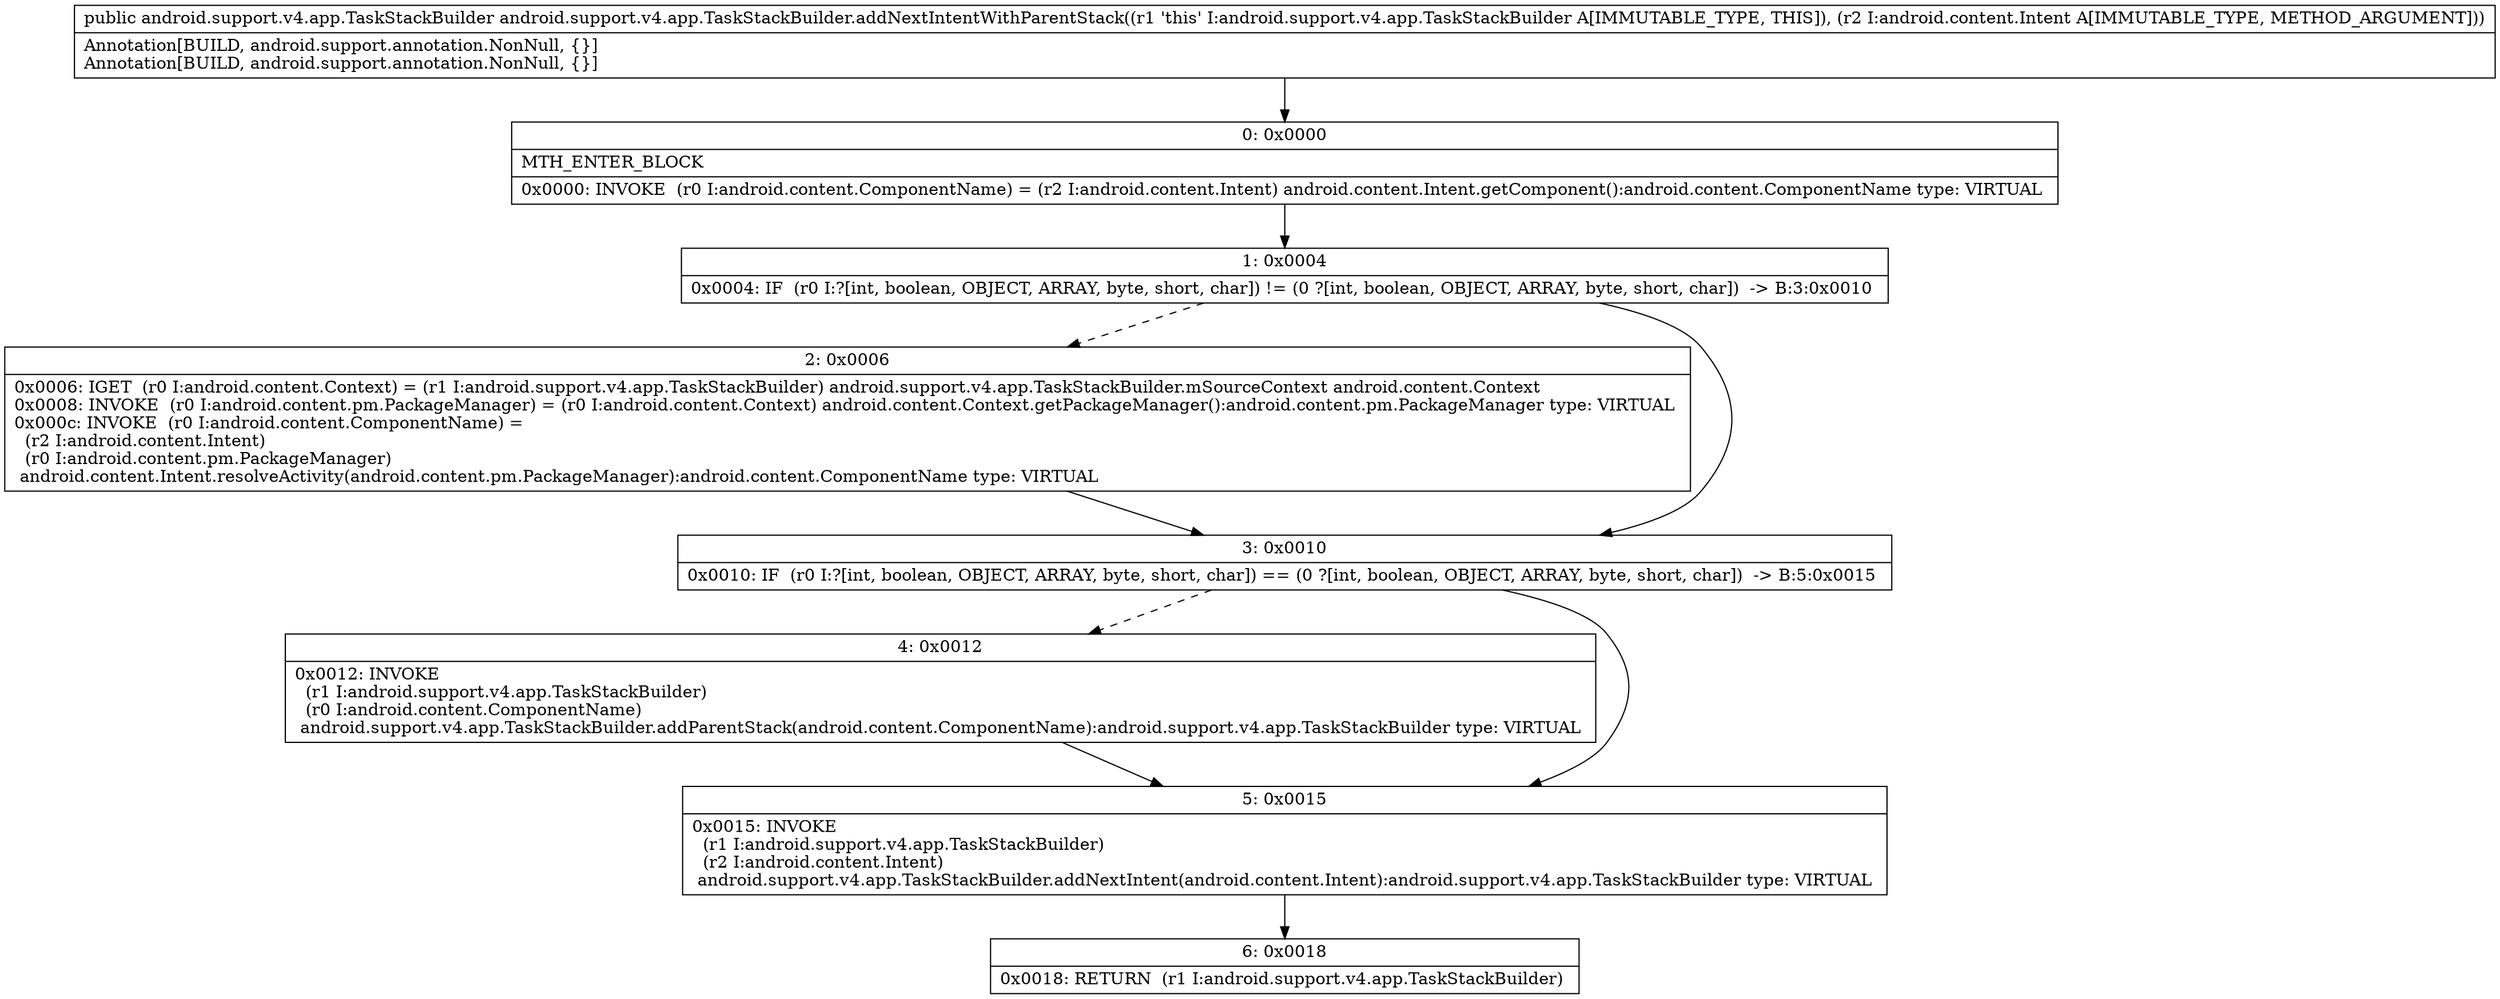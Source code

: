 digraph "CFG forandroid.support.v4.app.TaskStackBuilder.addNextIntentWithParentStack(Landroid\/content\/Intent;)Landroid\/support\/v4\/app\/TaskStackBuilder;" {
Node_0 [shape=record,label="{0\:\ 0x0000|MTH_ENTER_BLOCK\l|0x0000: INVOKE  (r0 I:android.content.ComponentName) = (r2 I:android.content.Intent) android.content.Intent.getComponent():android.content.ComponentName type: VIRTUAL \l}"];
Node_1 [shape=record,label="{1\:\ 0x0004|0x0004: IF  (r0 I:?[int, boolean, OBJECT, ARRAY, byte, short, char]) != (0 ?[int, boolean, OBJECT, ARRAY, byte, short, char])  \-\> B:3:0x0010 \l}"];
Node_2 [shape=record,label="{2\:\ 0x0006|0x0006: IGET  (r0 I:android.content.Context) = (r1 I:android.support.v4.app.TaskStackBuilder) android.support.v4.app.TaskStackBuilder.mSourceContext android.content.Context \l0x0008: INVOKE  (r0 I:android.content.pm.PackageManager) = (r0 I:android.content.Context) android.content.Context.getPackageManager():android.content.pm.PackageManager type: VIRTUAL \l0x000c: INVOKE  (r0 I:android.content.ComponentName) = \l  (r2 I:android.content.Intent)\l  (r0 I:android.content.pm.PackageManager)\l android.content.Intent.resolveActivity(android.content.pm.PackageManager):android.content.ComponentName type: VIRTUAL \l}"];
Node_3 [shape=record,label="{3\:\ 0x0010|0x0010: IF  (r0 I:?[int, boolean, OBJECT, ARRAY, byte, short, char]) == (0 ?[int, boolean, OBJECT, ARRAY, byte, short, char])  \-\> B:5:0x0015 \l}"];
Node_4 [shape=record,label="{4\:\ 0x0012|0x0012: INVOKE  \l  (r1 I:android.support.v4.app.TaskStackBuilder)\l  (r0 I:android.content.ComponentName)\l android.support.v4.app.TaskStackBuilder.addParentStack(android.content.ComponentName):android.support.v4.app.TaskStackBuilder type: VIRTUAL \l}"];
Node_5 [shape=record,label="{5\:\ 0x0015|0x0015: INVOKE  \l  (r1 I:android.support.v4.app.TaskStackBuilder)\l  (r2 I:android.content.Intent)\l android.support.v4.app.TaskStackBuilder.addNextIntent(android.content.Intent):android.support.v4.app.TaskStackBuilder type: VIRTUAL \l}"];
Node_6 [shape=record,label="{6\:\ 0x0018|0x0018: RETURN  (r1 I:android.support.v4.app.TaskStackBuilder) \l}"];
MethodNode[shape=record,label="{public android.support.v4.app.TaskStackBuilder android.support.v4.app.TaskStackBuilder.addNextIntentWithParentStack((r1 'this' I:android.support.v4.app.TaskStackBuilder A[IMMUTABLE_TYPE, THIS]), (r2 I:android.content.Intent A[IMMUTABLE_TYPE, METHOD_ARGUMENT]))  | Annotation[BUILD, android.support.annotation.NonNull, \{\}]\lAnnotation[BUILD, android.support.annotation.NonNull, \{\}]\l}"];
MethodNode -> Node_0;
Node_0 -> Node_1;
Node_1 -> Node_2[style=dashed];
Node_1 -> Node_3;
Node_2 -> Node_3;
Node_3 -> Node_4[style=dashed];
Node_3 -> Node_5;
Node_4 -> Node_5;
Node_5 -> Node_6;
}

